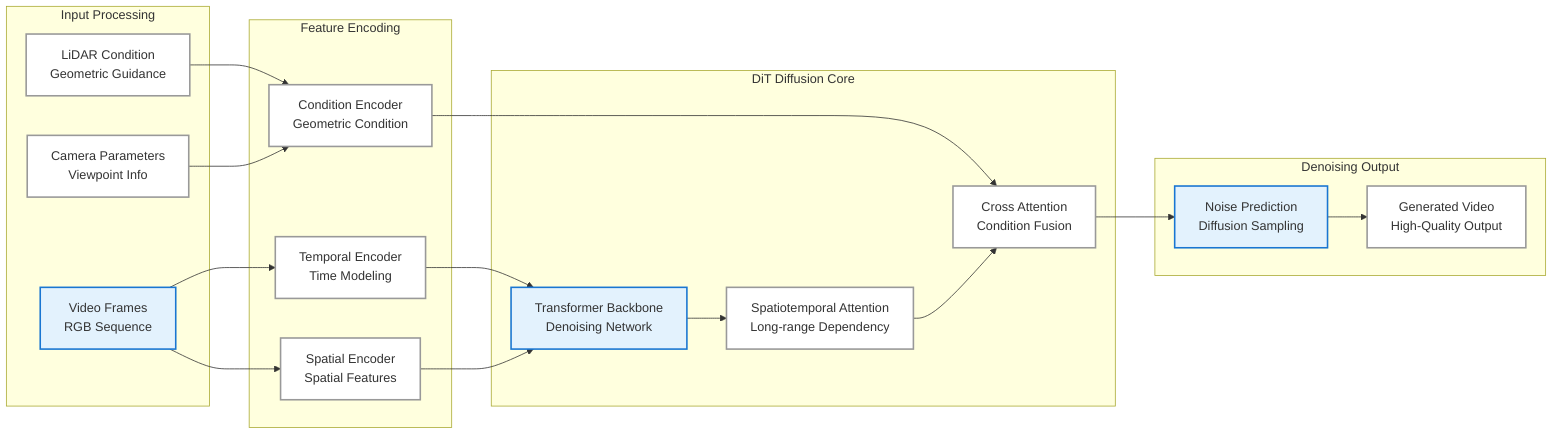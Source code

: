 graph LR
    subgraph InputLayer["Input Processing"]
        A["Video Frames<br/>RGB Sequence"] 
        B["LiDAR Condition<br/>Geometric Guidance"]
        C["Camera Parameters<br/>Viewpoint Info"]
    end
    
    subgraph EncodingLayer["Feature Encoding"]
        D["Temporal Encoder<br/>Time Modeling"]
        E["Spatial Encoder<br/>Spatial Features"] 
        F["Condition Encoder<br/>Geometric Condition"]
    end
    
    subgraph DiffusionCore["DiT Diffusion Core"]
        G["Transformer Backbone<br/>Denoising Network"]
        H["Spatiotemporal Attention<br/>Long-range Dependency"]
        I["Cross Attention<br/>Condition Fusion"]
    end
    
    subgraph OutputLayer["Denoising Output"]
        J["Noise Prediction<br/>Diffusion Sampling"]
        K["Generated Video<br/>High-Quality Output"]
    end
    
    A --> D
    A --> E
    B --> F
    C --> F
    
    D --> G
    E --> G
    F --> I
    
    G --> H
    H --> I
    I --> J
    
    J --> K
    
    classDef normalStyle fill:#FFFFFF,stroke:#999999,stroke-width:2px
    classDef importantStyle fill:#E3F2FD,stroke:#1976D2,stroke-width:2px
    
    class A,G,J importantStyle
    class B,C,D,E,F,H,I,K normalStyle